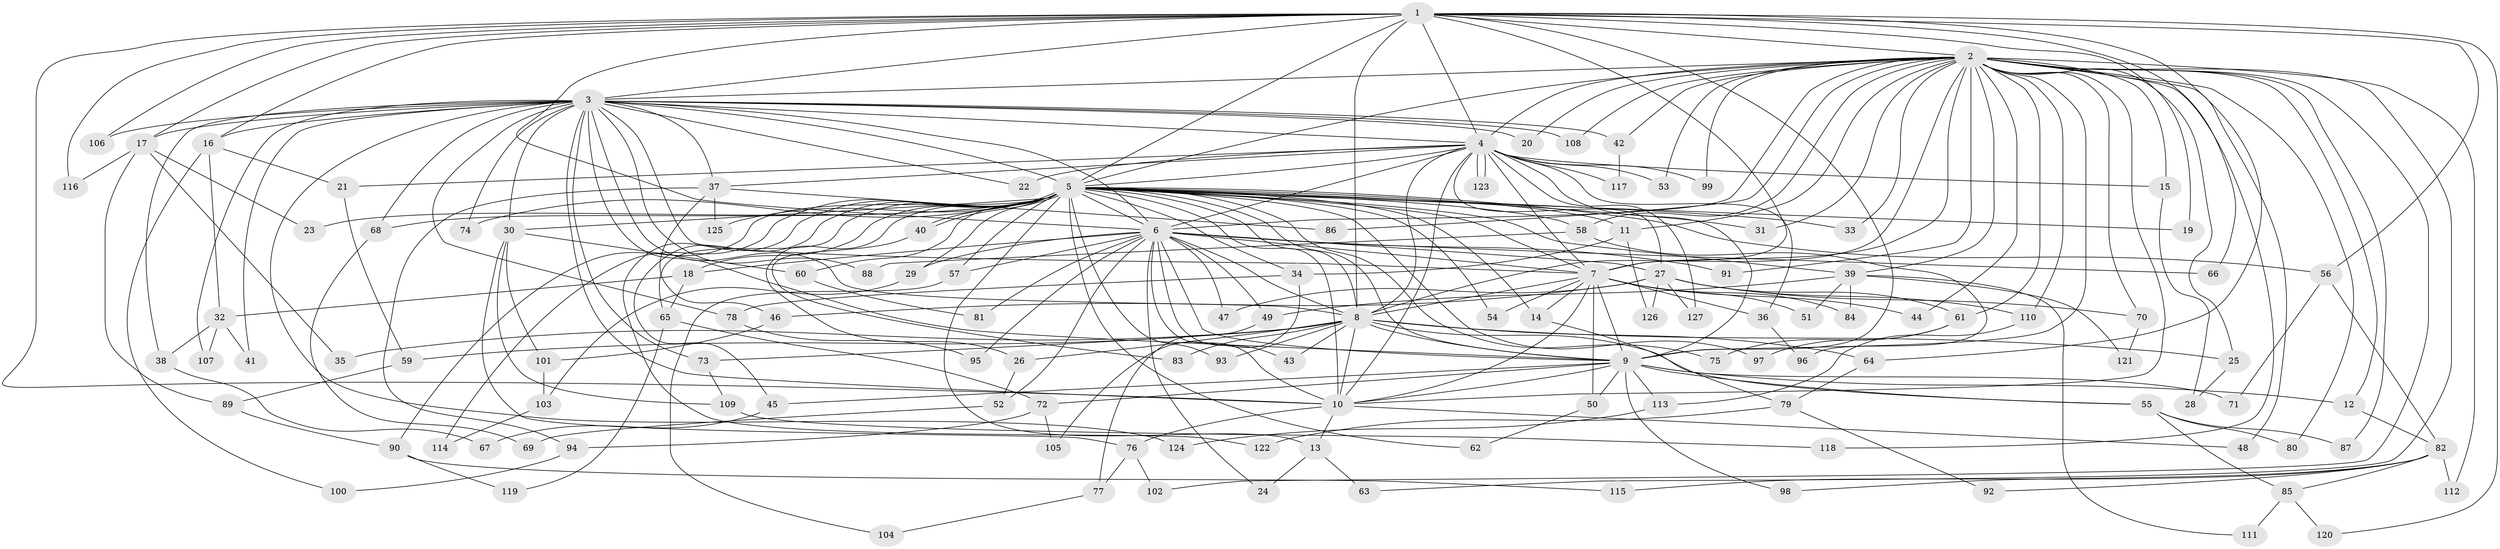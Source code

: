 // Generated by graph-tools (version 1.1) at 2025/49/03/09/25 03:49:43]
// undirected, 127 vertices, 279 edges
graph export_dot {
graph [start="1"]
  node [color=gray90,style=filled];
  1;
  2;
  3;
  4;
  5;
  6;
  7;
  8;
  9;
  10;
  11;
  12;
  13;
  14;
  15;
  16;
  17;
  18;
  19;
  20;
  21;
  22;
  23;
  24;
  25;
  26;
  27;
  28;
  29;
  30;
  31;
  32;
  33;
  34;
  35;
  36;
  37;
  38;
  39;
  40;
  41;
  42;
  43;
  44;
  45;
  46;
  47;
  48;
  49;
  50;
  51;
  52;
  53;
  54;
  55;
  56;
  57;
  58;
  59;
  60;
  61;
  62;
  63;
  64;
  65;
  66;
  67;
  68;
  69;
  70;
  71;
  72;
  73;
  74;
  75;
  76;
  77;
  78;
  79;
  80;
  81;
  82;
  83;
  84;
  85;
  86;
  87;
  88;
  89;
  90;
  91;
  92;
  93;
  94;
  95;
  96;
  97;
  98;
  99;
  100;
  101;
  102;
  103;
  104;
  105;
  106;
  107;
  108;
  109;
  110;
  111;
  112;
  113;
  114;
  115;
  116;
  117;
  118;
  119;
  120;
  121;
  122;
  123;
  124;
  125;
  126;
  127;
  1 -- 2;
  1 -- 3;
  1 -- 4;
  1 -- 5;
  1 -- 6;
  1 -- 7;
  1 -- 8;
  1 -- 9;
  1 -- 10;
  1 -- 16;
  1 -- 17;
  1 -- 19;
  1 -- 56;
  1 -- 64;
  1 -- 66;
  1 -- 106;
  1 -- 116;
  1 -- 120;
  2 -- 3;
  2 -- 4;
  2 -- 5;
  2 -- 6;
  2 -- 7;
  2 -- 8;
  2 -- 9;
  2 -- 10;
  2 -- 11;
  2 -- 12;
  2 -- 15;
  2 -- 20;
  2 -- 25;
  2 -- 31;
  2 -- 33;
  2 -- 39;
  2 -- 42;
  2 -- 44;
  2 -- 48;
  2 -- 53;
  2 -- 58;
  2 -- 61;
  2 -- 63;
  2 -- 70;
  2 -- 80;
  2 -- 86;
  2 -- 87;
  2 -- 91;
  2 -- 99;
  2 -- 102;
  2 -- 108;
  2 -- 110;
  2 -- 112;
  2 -- 118;
  3 -- 4;
  3 -- 5;
  3 -- 6;
  3 -- 7;
  3 -- 8;
  3 -- 9;
  3 -- 10;
  3 -- 16;
  3 -- 17;
  3 -- 20;
  3 -- 22;
  3 -- 30;
  3 -- 37;
  3 -- 38;
  3 -- 41;
  3 -- 42;
  3 -- 68;
  3 -- 73;
  3 -- 74;
  3 -- 78;
  3 -- 88;
  3 -- 106;
  3 -- 107;
  3 -- 108;
  3 -- 124;
  4 -- 5;
  4 -- 6;
  4 -- 7;
  4 -- 8;
  4 -- 9;
  4 -- 10;
  4 -- 15;
  4 -- 21;
  4 -- 22;
  4 -- 27;
  4 -- 36;
  4 -- 37;
  4 -- 53;
  4 -- 99;
  4 -- 117;
  4 -- 123;
  4 -- 123;
  4 -- 127;
  5 -- 6;
  5 -- 7;
  5 -- 8;
  5 -- 9;
  5 -- 10;
  5 -- 11;
  5 -- 13;
  5 -- 14;
  5 -- 18;
  5 -- 19;
  5 -- 23;
  5 -- 26;
  5 -- 29;
  5 -- 30;
  5 -- 31;
  5 -- 33;
  5 -- 34;
  5 -- 39;
  5 -- 40;
  5 -- 40;
  5 -- 45;
  5 -- 54;
  5 -- 56;
  5 -- 57;
  5 -- 58;
  5 -- 60;
  5 -- 62;
  5 -- 65;
  5 -- 68;
  5 -- 74;
  5 -- 75;
  5 -- 90;
  5 -- 93;
  5 -- 97;
  5 -- 114;
  5 -- 122;
  5 -- 125;
  6 -- 7;
  6 -- 8;
  6 -- 9;
  6 -- 10;
  6 -- 18;
  6 -- 24;
  6 -- 27;
  6 -- 29;
  6 -- 43;
  6 -- 47;
  6 -- 49;
  6 -- 52;
  6 -- 57;
  6 -- 66;
  6 -- 81;
  6 -- 91;
  6 -- 95;
  7 -- 8;
  7 -- 9;
  7 -- 10;
  7 -- 14;
  7 -- 36;
  7 -- 44;
  7 -- 50;
  7 -- 51;
  7 -- 54;
  7 -- 84;
  8 -- 9;
  8 -- 10;
  8 -- 25;
  8 -- 26;
  8 -- 35;
  8 -- 43;
  8 -- 55;
  8 -- 59;
  8 -- 64;
  8 -- 73;
  8 -- 83;
  8 -- 93;
  9 -- 10;
  9 -- 12;
  9 -- 45;
  9 -- 50;
  9 -- 55;
  9 -- 71;
  9 -- 72;
  9 -- 98;
  9 -- 113;
  10 -- 13;
  10 -- 48;
  10 -- 76;
  11 -- 34;
  11 -- 126;
  12 -- 82;
  13 -- 24;
  13 -- 63;
  14 -- 79;
  15 -- 28;
  16 -- 21;
  16 -- 32;
  16 -- 100;
  17 -- 23;
  17 -- 35;
  17 -- 89;
  17 -- 116;
  18 -- 32;
  18 -- 65;
  21 -- 59;
  25 -- 28;
  26 -- 52;
  27 -- 46;
  27 -- 47;
  27 -- 61;
  27 -- 70;
  27 -- 110;
  27 -- 126;
  27 -- 127;
  29 -- 103;
  30 -- 60;
  30 -- 76;
  30 -- 101;
  30 -- 109;
  32 -- 38;
  32 -- 41;
  32 -- 107;
  34 -- 78;
  34 -- 105;
  36 -- 96;
  37 -- 46;
  37 -- 86;
  37 -- 94;
  37 -- 125;
  38 -- 67;
  39 -- 49;
  39 -- 51;
  39 -- 84;
  39 -- 111;
  39 -- 121;
  40 -- 83;
  42 -- 117;
  45 -- 67;
  46 -- 101;
  49 -- 77;
  50 -- 62;
  52 -- 69;
  55 -- 80;
  55 -- 85;
  55 -- 87;
  56 -- 71;
  56 -- 82;
  57 -- 104;
  58 -- 88;
  58 -- 96;
  59 -- 89;
  60 -- 81;
  61 -- 75;
  61 -- 97;
  64 -- 79;
  65 -- 72;
  65 -- 119;
  68 -- 69;
  70 -- 121;
  72 -- 94;
  72 -- 105;
  73 -- 109;
  76 -- 77;
  76 -- 102;
  77 -- 104;
  78 -- 95;
  79 -- 92;
  79 -- 122;
  82 -- 85;
  82 -- 92;
  82 -- 98;
  82 -- 112;
  82 -- 115;
  85 -- 111;
  85 -- 120;
  89 -- 90;
  90 -- 115;
  90 -- 119;
  94 -- 100;
  101 -- 103;
  103 -- 114;
  109 -- 118;
  110 -- 113;
  113 -- 124;
}
